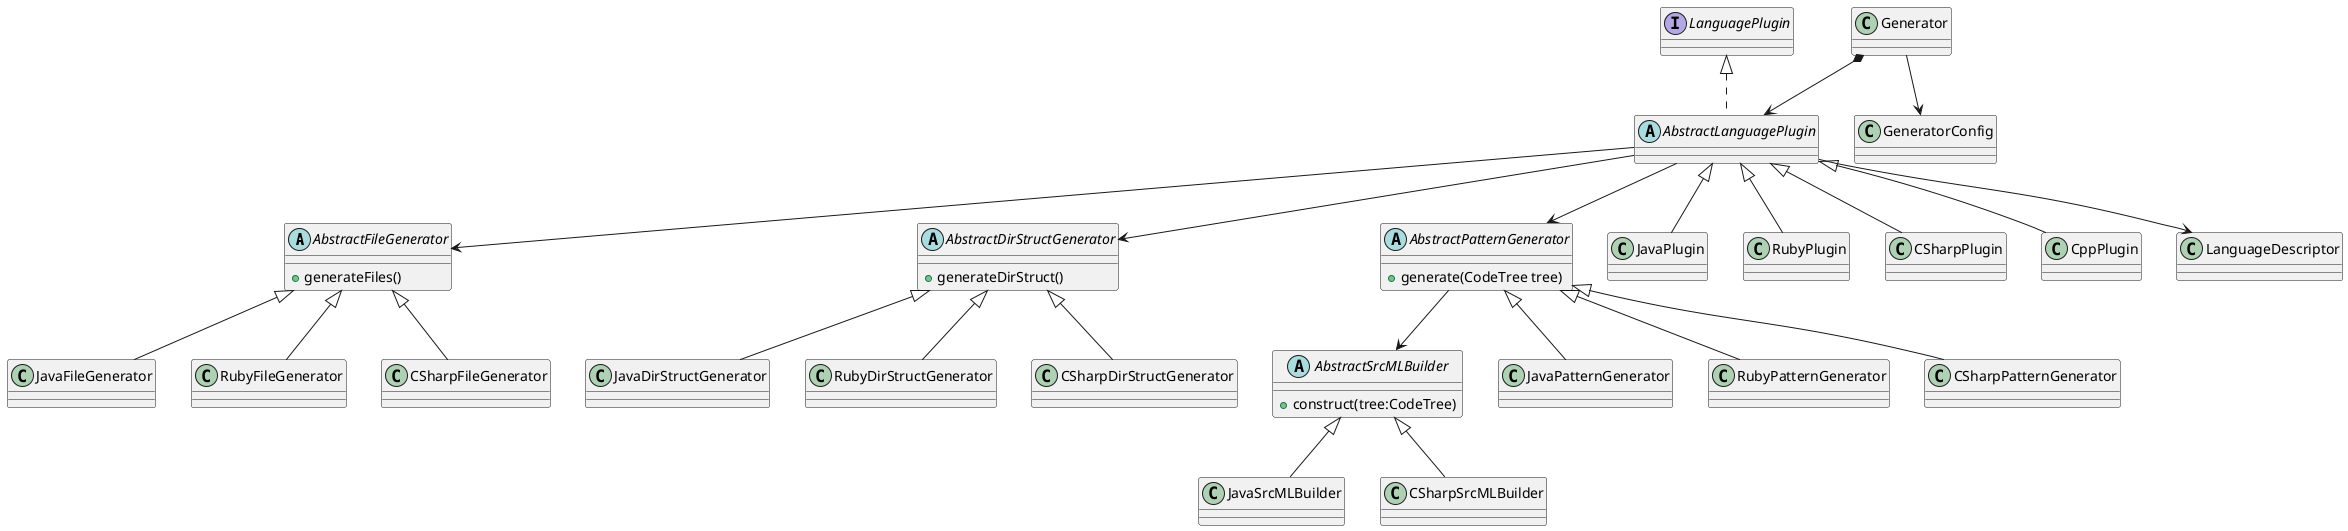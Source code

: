 @startuml
abstract class AbstractFileGenerator {
+ generateFiles()
}

abstract class AbstractSrcMLBuilder {
+ construct(tree:CodeTree)
}

abstract class AbstractDirStructGenerator {
+ generateDirStruct()
}

abstract class AbstractPatternGenerator {
+ generate(CodeTree tree)
}

abstract class AbstractLanguagePlugin {
}

interface LanguagePlugin

LanguagePlugin <|.. AbstractLanguagePlugin
AbstractLanguagePlugin <|-- JavaPlugin
AbstractLanguagePlugin <|-- RubyPlugin
AbstractLanguagePlugin <|-- CSharpPlugin
AbstractLanguagePlugin <|-- CppPlugin

AbstractLanguagePlugin --> AbstractDirStructGenerator
AbstractLanguagePlugin --> AbstractFileGenerator
AbstractLanguagePlugin --> AbstractPatternGenerator

AbstractPatternGenerator <|-- JavaPatternGenerator
AbstractPatternGenerator <|-- RubyPatternGenerator
AbstractPatternGenerator <|-- CSharpPatternGenerator

AbstractPatternGenerator --> AbstractSrcMLBuilder

AbstractSrcMLBuilder <|-- JavaSrcMLBuilder
AbstractSrcMLBuilder <|-- CSharpSrcMLBuilder

AbstractFileGenerator <|-- JavaFileGenerator
AbstractFileGenerator <|-- RubyFileGenerator
AbstractFileGenerator <|-- CSharpFileGenerator

AbstractDirStructGenerator <|-- JavaDirStructGenerator
AbstractDirStructGenerator <|-- RubyDirStructGenerator
AbstractDirStructGenerator <|-- CSharpDirStructGenerator

AbstractLanguagePlugin --> LanguageDescriptor

Generator *--> AbstractLanguagePlugin
Generator --> GeneratorConfig
@enduml